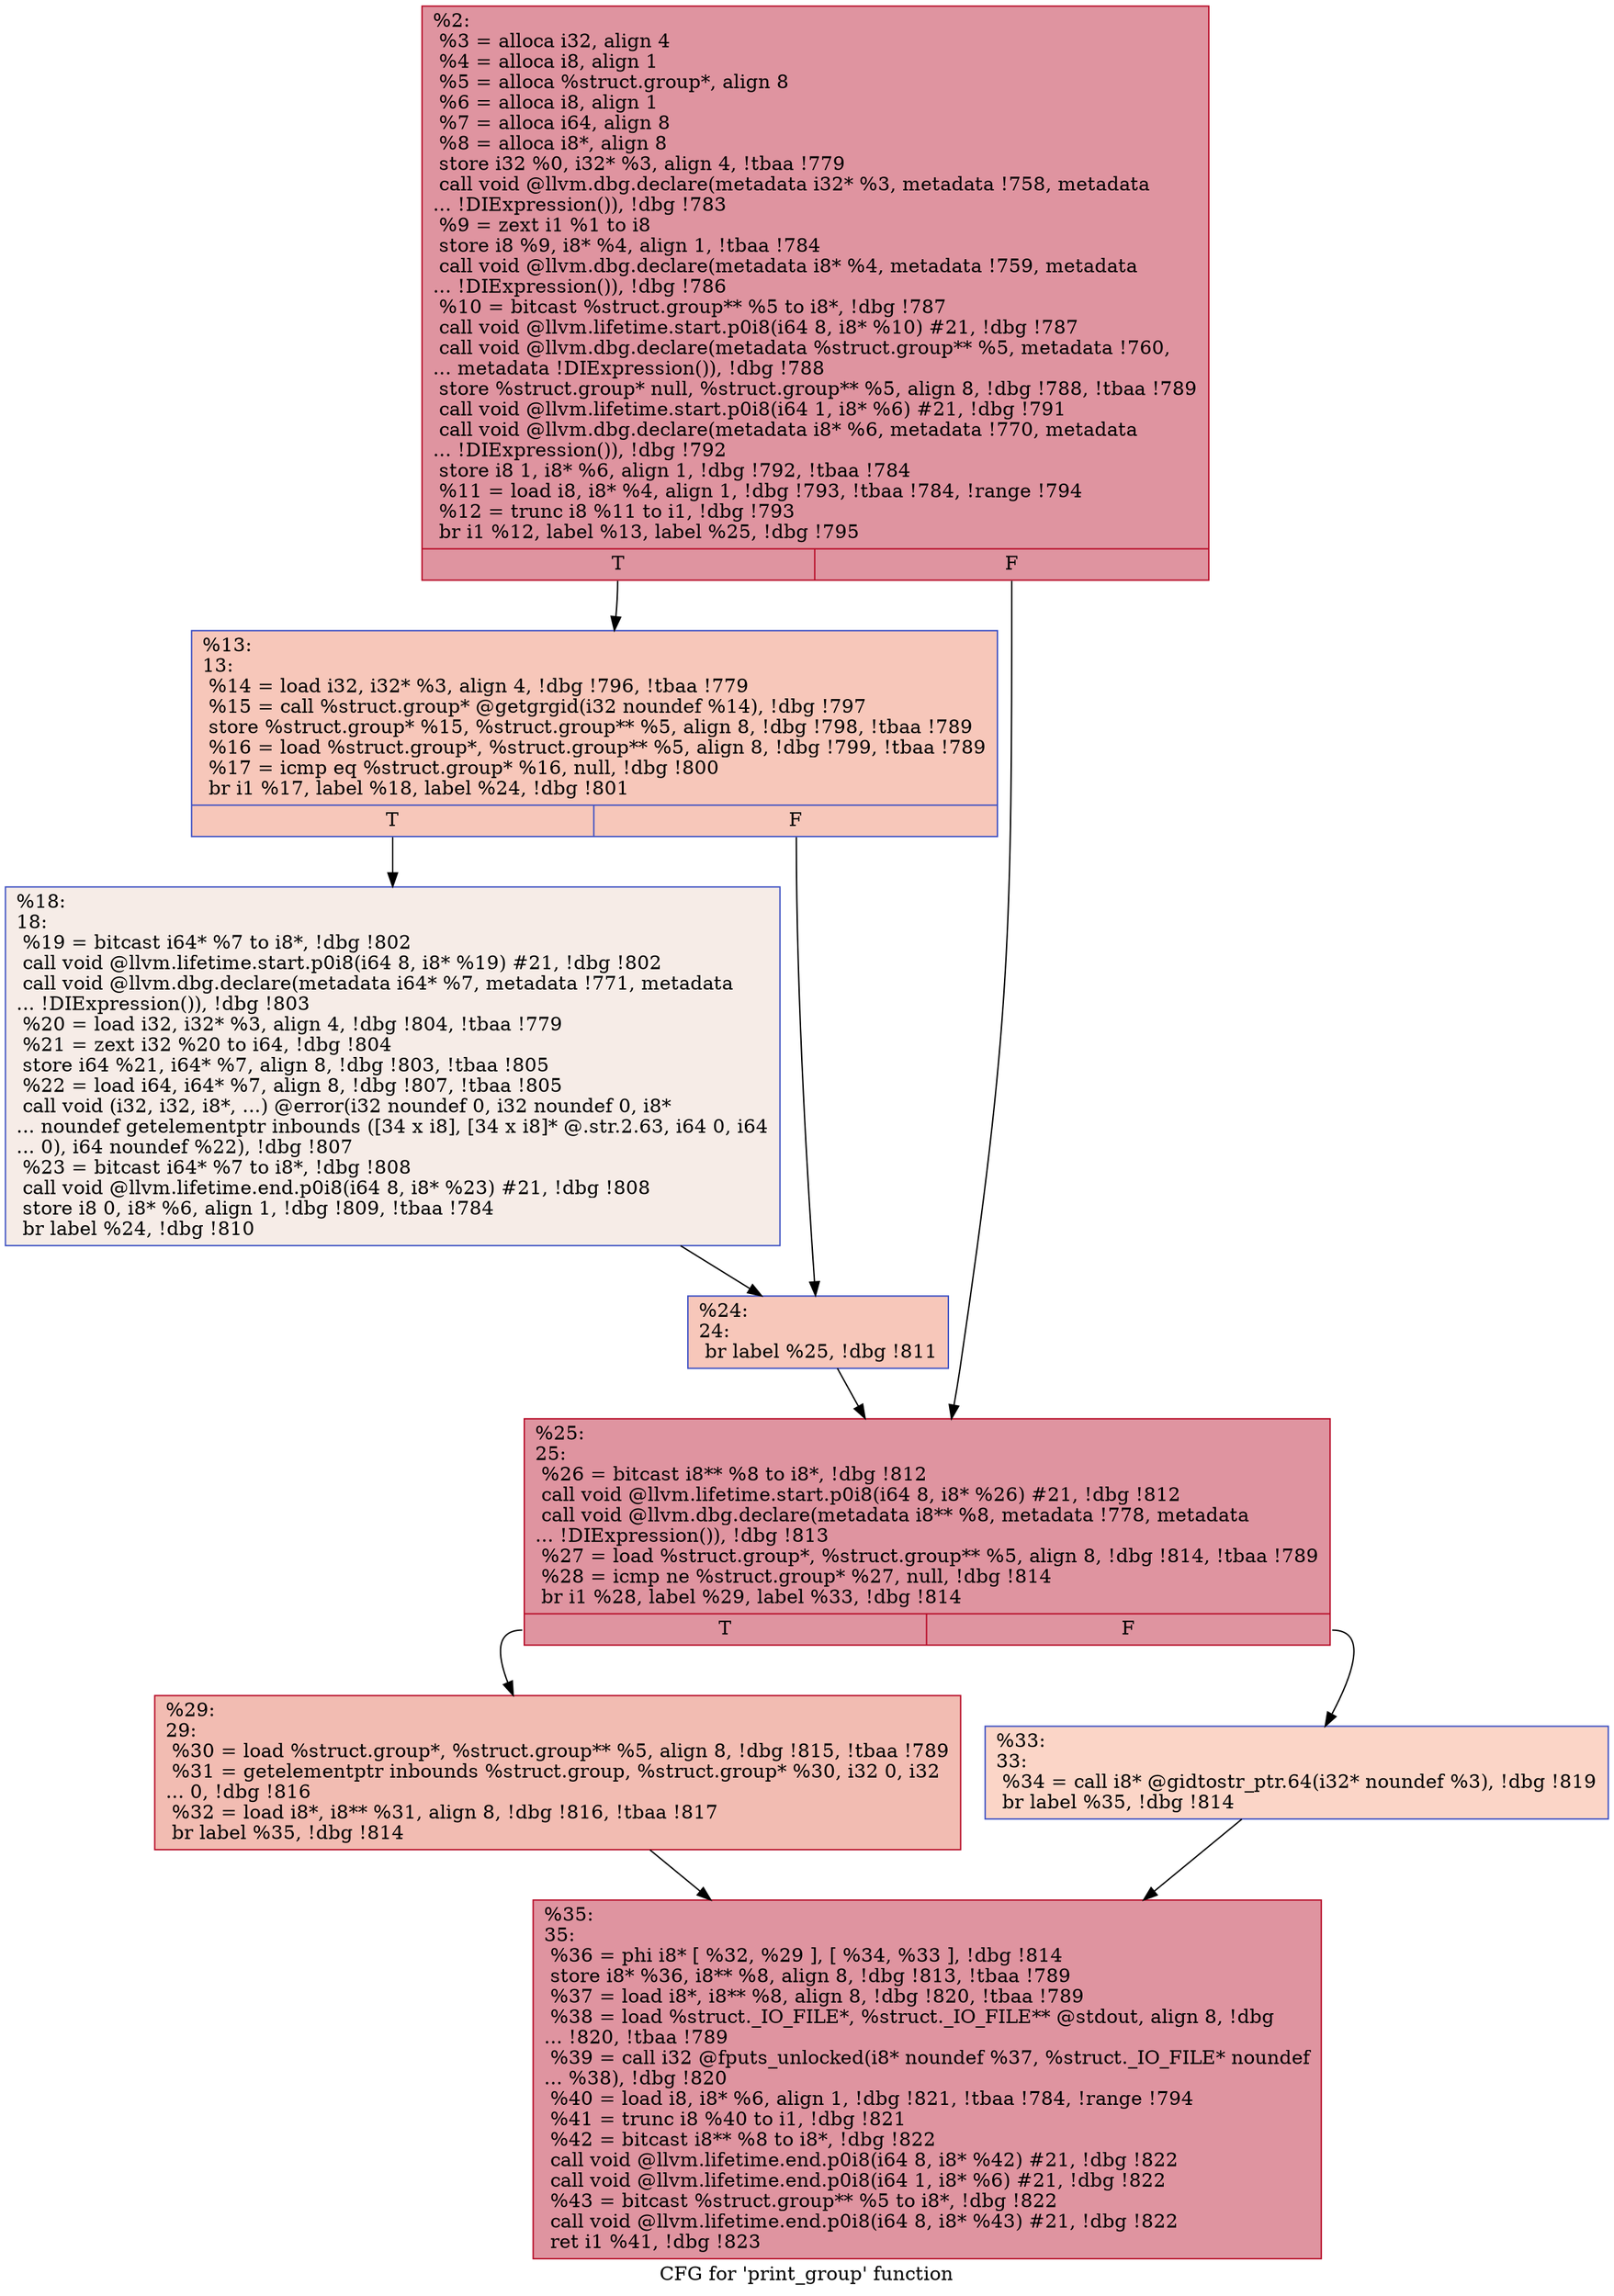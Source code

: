digraph "CFG for 'print_group' function" {
	label="CFG for 'print_group' function";

	Node0x96f140 [shape=record,color="#b70d28ff", style=filled, fillcolor="#b70d2870",label="{%2:\l  %3 = alloca i32, align 4\l  %4 = alloca i8, align 1\l  %5 = alloca %struct.group*, align 8\l  %6 = alloca i8, align 1\l  %7 = alloca i64, align 8\l  %8 = alloca i8*, align 8\l  store i32 %0, i32* %3, align 4, !tbaa !779\l  call void @llvm.dbg.declare(metadata i32* %3, metadata !758, metadata\l... !DIExpression()), !dbg !783\l  %9 = zext i1 %1 to i8\l  store i8 %9, i8* %4, align 1, !tbaa !784\l  call void @llvm.dbg.declare(metadata i8* %4, metadata !759, metadata\l... !DIExpression()), !dbg !786\l  %10 = bitcast %struct.group** %5 to i8*, !dbg !787\l  call void @llvm.lifetime.start.p0i8(i64 8, i8* %10) #21, !dbg !787\l  call void @llvm.dbg.declare(metadata %struct.group** %5, metadata !760,\l... metadata !DIExpression()), !dbg !788\l  store %struct.group* null, %struct.group** %5, align 8, !dbg !788, !tbaa !789\l  call void @llvm.lifetime.start.p0i8(i64 1, i8* %6) #21, !dbg !791\l  call void @llvm.dbg.declare(metadata i8* %6, metadata !770, metadata\l... !DIExpression()), !dbg !792\l  store i8 1, i8* %6, align 1, !dbg !792, !tbaa !784\l  %11 = load i8, i8* %4, align 1, !dbg !793, !tbaa !784, !range !794\l  %12 = trunc i8 %11 to i1, !dbg !793\l  br i1 %12, label %13, label %25, !dbg !795\l|{<s0>T|<s1>F}}"];
	Node0x96f140:s0 -> Node0x96f190;
	Node0x96f140:s1 -> Node0x96f280;
	Node0x96f190 [shape=record,color="#3d50c3ff", style=filled, fillcolor="#ec7f6370",label="{%13:\l13:                                               \l  %14 = load i32, i32* %3, align 4, !dbg !796, !tbaa !779\l  %15 = call %struct.group* @getgrgid(i32 noundef %14), !dbg !797\l  store %struct.group* %15, %struct.group** %5, align 8, !dbg !798, !tbaa !789\l  %16 = load %struct.group*, %struct.group** %5, align 8, !dbg !799, !tbaa !789\l  %17 = icmp eq %struct.group* %16, null, !dbg !800\l  br i1 %17, label %18, label %24, !dbg !801\l|{<s0>T|<s1>F}}"];
	Node0x96f190:s0 -> Node0x96f1e0;
	Node0x96f190:s1 -> Node0x96f230;
	Node0x96f1e0 [shape=record,color="#3d50c3ff", style=filled, fillcolor="#ead5c970",label="{%18:\l18:                                               \l  %19 = bitcast i64* %7 to i8*, !dbg !802\l  call void @llvm.lifetime.start.p0i8(i64 8, i8* %19) #21, !dbg !802\l  call void @llvm.dbg.declare(metadata i64* %7, metadata !771, metadata\l... !DIExpression()), !dbg !803\l  %20 = load i32, i32* %3, align 4, !dbg !804, !tbaa !779\l  %21 = zext i32 %20 to i64, !dbg !804\l  store i64 %21, i64* %7, align 8, !dbg !803, !tbaa !805\l  %22 = load i64, i64* %7, align 8, !dbg !807, !tbaa !805\l  call void (i32, i32, i8*, ...) @error(i32 noundef 0, i32 noundef 0, i8*\l... noundef getelementptr inbounds ([34 x i8], [34 x i8]* @.str.2.63, i64 0, i64\l... 0), i64 noundef %22), !dbg !807\l  %23 = bitcast i64* %7 to i8*, !dbg !808\l  call void @llvm.lifetime.end.p0i8(i64 8, i8* %23) #21, !dbg !808\l  store i8 0, i8* %6, align 1, !dbg !809, !tbaa !784\l  br label %24, !dbg !810\l}"];
	Node0x96f1e0 -> Node0x96f230;
	Node0x96f230 [shape=record,color="#3d50c3ff", style=filled, fillcolor="#ec7f6370",label="{%24:\l24:                                               \l  br label %25, !dbg !811\l}"];
	Node0x96f230 -> Node0x96f280;
	Node0x96f280 [shape=record,color="#b70d28ff", style=filled, fillcolor="#b70d2870",label="{%25:\l25:                                               \l  %26 = bitcast i8** %8 to i8*, !dbg !812\l  call void @llvm.lifetime.start.p0i8(i64 8, i8* %26) #21, !dbg !812\l  call void @llvm.dbg.declare(metadata i8** %8, metadata !778, metadata\l... !DIExpression()), !dbg !813\l  %27 = load %struct.group*, %struct.group** %5, align 8, !dbg !814, !tbaa !789\l  %28 = icmp ne %struct.group* %27, null, !dbg !814\l  br i1 %28, label %29, label %33, !dbg !814\l|{<s0>T|<s1>F}}"];
	Node0x96f280:s0 -> Node0x96f2d0;
	Node0x96f280:s1 -> Node0x96f320;
	Node0x96f2d0 [shape=record,color="#b70d28ff", style=filled, fillcolor="#e1675170",label="{%29:\l29:                                               \l  %30 = load %struct.group*, %struct.group** %5, align 8, !dbg !815, !tbaa !789\l  %31 = getelementptr inbounds %struct.group, %struct.group* %30, i32 0, i32\l... 0, !dbg !816\l  %32 = load i8*, i8** %31, align 8, !dbg !816, !tbaa !817\l  br label %35, !dbg !814\l}"];
	Node0x96f2d0 -> Node0x96f370;
	Node0x96f320 [shape=record,color="#3d50c3ff", style=filled, fillcolor="#f5a08170",label="{%33:\l33:                                               \l  %34 = call i8* @gidtostr_ptr.64(i32* noundef %3), !dbg !819\l  br label %35, !dbg !814\l}"];
	Node0x96f320 -> Node0x96f370;
	Node0x96f370 [shape=record,color="#b70d28ff", style=filled, fillcolor="#b70d2870",label="{%35:\l35:                                               \l  %36 = phi i8* [ %32, %29 ], [ %34, %33 ], !dbg !814\l  store i8* %36, i8** %8, align 8, !dbg !813, !tbaa !789\l  %37 = load i8*, i8** %8, align 8, !dbg !820, !tbaa !789\l  %38 = load %struct._IO_FILE*, %struct._IO_FILE** @stdout, align 8, !dbg\l... !820, !tbaa !789\l  %39 = call i32 @fputs_unlocked(i8* noundef %37, %struct._IO_FILE* noundef\l... %38), !dbg !820\l  %40 = load i8, i8* %6, align 1, !dbg !821, !tbaa !784, !range !794\l  %41 = trunc i8 %40 to i1, !dbg !821\l  %42 = bitcast i8** %8 to i8*, !dbg !822\l  call void @llvm.lifetime.end.p0i8(i64 8, i8* %42) #21, !dbg !822\l  call void @llvm.lifetime.end.p0i8(i64 1, i8* %6) #21, !dbg !822\l  %43 = bitcast %struct.group** %5 to i8*, !dbg !822\l  call void @llvm.lifetime.end.p0i8(i64 8, i8* %43) #21, !dbg !822\l  ret i1 %41, !dbg !823\l}"];
}
